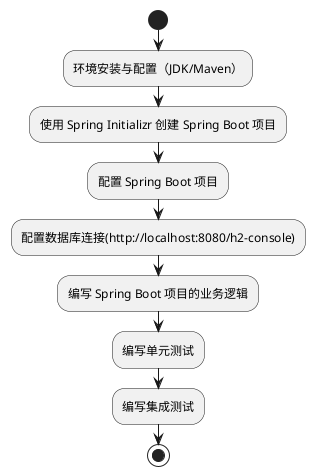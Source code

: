 @startuml
start
:环境安装与配置（JDK/Maven）;
:使用 Spring Initializr 创建 Spring Boot 项目;
:配置 Spring Boot 项目;
:配置数据库连接(http://localhost:8080/h2-console);
:编写 Spring Boot 项目的业务逻辑;
:编写单元测试;
:编写集成测试;
stop
@enduml